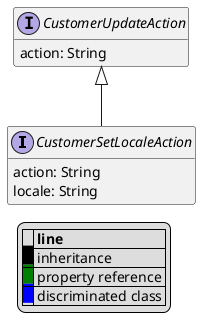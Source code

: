 @startuml

hide empty fields
hide empty methods
legend
|= |= line |
|<back:black>   </back>| inheritance |
|<back:green>   </back>| property reference |
|<back:blue>   </back>| discriminated class |
endlegend
interface CustomerSetLocaleAction [[CustomerSetLocaleAction.svg]] extends CustomerUpdateAction {
    action: String
    locale: String
}
interface CustomerUpdateAction [[CustomerUpdateAction.svg]]  {
    action: String
}





@enduml
